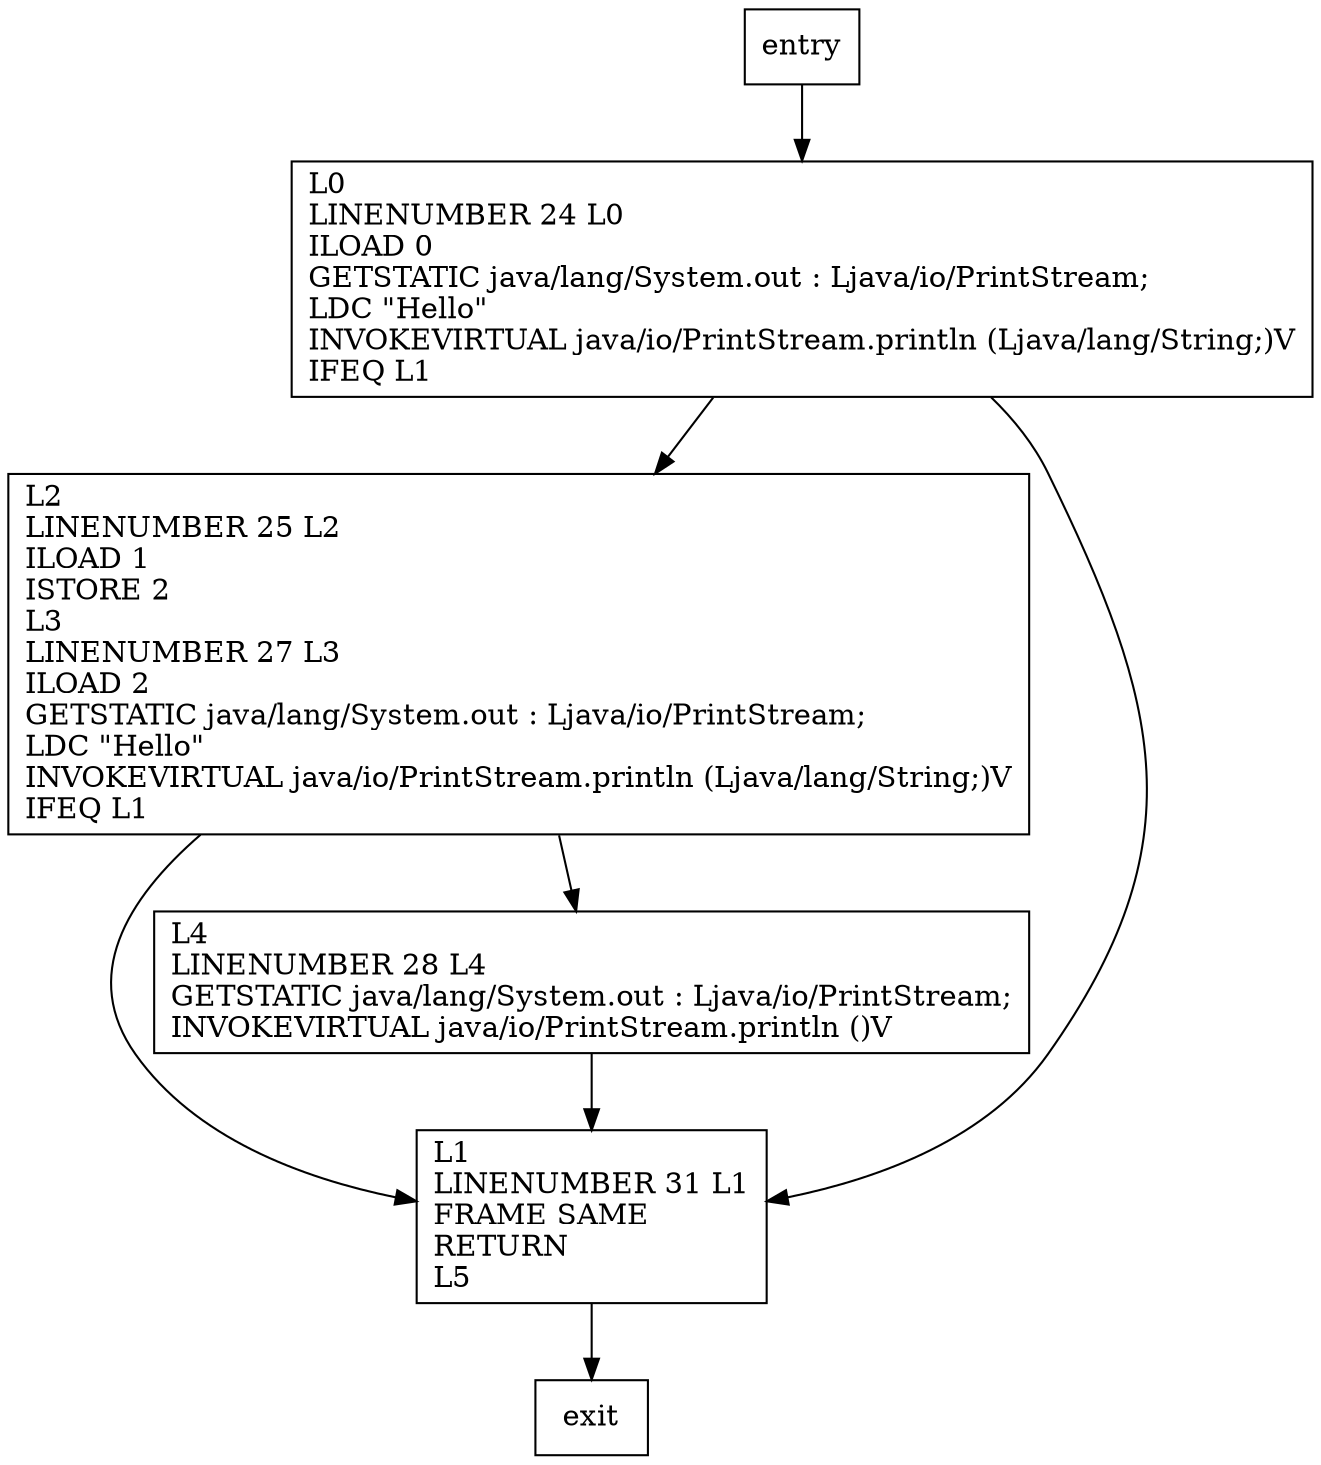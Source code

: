 digraph equalTaintAndStack {
node [shape=record];
1842943543 [label="L2\lLINENUMBER 25 L2\lILOAD 1\lISTORE 2\lL3\lLINENUMBER 27 L3\lILOAD 2\lGETSTATIC java/lang/System.out : Ljava/io/PrintStream;\lLDC \"Hello\"\lINVOKEVIRTUAL java/io/PrintStream.println (Ljava/lang/String;)V\lIFEQ L1\l"];
1165568071 [label="L1\lLINENUMBER 31 L1\lFRAME SAME\lRETURN\lL5\l"];
117885704 [label="L4\lLINENUMBER 28 L4\lGETSTATIC java/lang/System.out : Ljava/io/PrintStream;\lINVOKEVIRTUAL java/io/PrintStream.println ()V\l"];
1904676263 [label="L0\lLINENUMBER 24 L0\lILOAD 0\lGETSTATIC java/lang/System.out : Ljava/io/PrintStream;\lLDC \"Hello\"\lINVOKEVIRTUAL java/io/PrintStream.println (Ljava/lang/String;)V\lIFEQ L1\l"];
entry;
exit;
entry -> 1904676263;
1842943543 -> 1165568071;
1842943543 -> 117885704;
1165568071 -> exit;
117885704 -> 1165568071;
1904676263 -> 1842943543;
1904676263 -> 1165568071;
}
